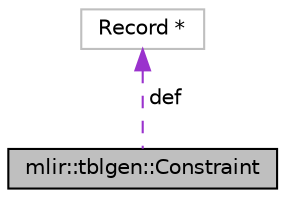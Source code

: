 digraph "mlir::tblgen::Constraint"
{
  bgcolor="transparent";
  edge [fontname="Helvetica",fontsize="10",labelfontname="Helvetica",labelfontsize="10"];
  node [fontname="Helvetica",fontsize="10",shape=record];
  Node9 [label="mlir::tblgen::Constraint",height=0.2,width=0.4,color="black", fillcolor="grey75", style="filled", fontcolor="black"];
  Node10 -> Node9 [dir="back",color="darkorchid3",fontsize="10",style="dashed",label=" def" ,fontname="Helvetica"];
  Node10 [label="Record *",height=0.2,width=0.4,color="grey75"];
}
